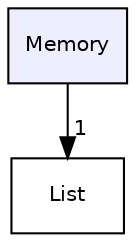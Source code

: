 digraph "Memory" {
  compound=true
  node [ fontsize="10", fontname="Helvetica"];
  edge [ labelfontsize="10", labelfontname="Helvetica"];
  dir_4bbfcbe99b666a19955ad2d97ce526ac [shape=box, label="Memory", style="filled", fillcolor="#eeeeff", pencolor="black", URL="dir_4bbfcbe99b666a19955ad2d97ce526ac.html"];
  dir_d3587ea34575ba69a6f17dbf2376cb3e [shape=box label="List" URL="dir_d3587ea34575ba69a6f17dbf2376cb3e.html"];
  dir_4bbfcbe99b666a19955ad2d97ce526ac->dir_d3587ea34575ba69a6f17dbf2376cb3e [headlabel="1", labeldistance=1.5 headhref="dir_000020_000019.html"];
}
